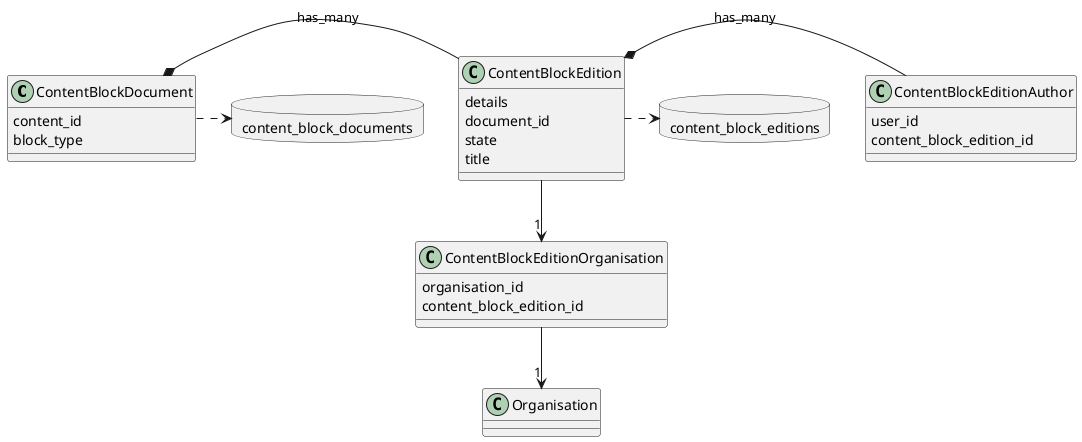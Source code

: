 @startuml object_store_models
allowmixing
hide empty description

together {
    class ContentBlockDocument {
        content_id
        block_type
    }
    database content_block_documents
    ContentBlockDocument .> content_block_documents
}

together {
    class ContentBlockEdition {
        details
        document_id
        state
        title
    }
    database content_block_editions
    ContentBlockEdition .> content_block_editions
}

class ContentBlockEditionAuthor {
        user_id
        content_block_edition_id
}

class ContentBlockEditionOrganisation {
        organisation_id
        content_block_edition_id
}

class Organisation

ContentBlockDocument *-r- ContentBlockEdition : "has_many"
ContentBlockEdition *-r- ContentBlockEditionAuthor : "has_many"
ContentBlockEdition --> "1" ContentBlockEditionOrganisation
ContentBlockEditionOrganisation --> "1" Organisation

@enduml

